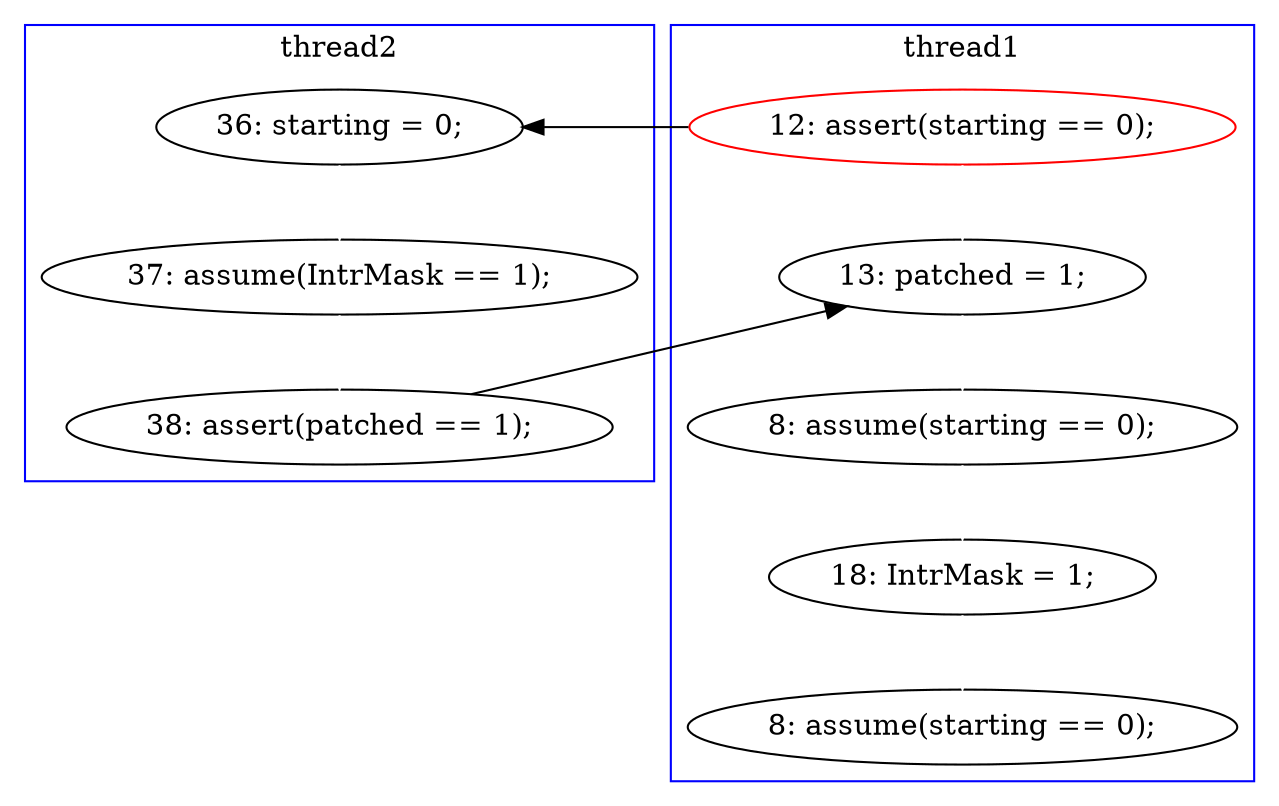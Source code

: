 digraph Counterexample {
	18 -> 25 [color = white, style = solid]
	27 -> 32 [color = white, style = solid]
	12 -> 18 [color = white, style = solid]
	14 -> 15 [color = white, style = solid]
	16 -> 18 [color = black, style = solid, constraint = false]
	25 -> 27 [color = white, style = solid]
	12 -> 14 [color = black, style = solid, constraint = false]
	15 -> 16 [color = white, style = solid]
	subgraph cluster2 {
		label = thread2
		color = blue
		14  [label = "36: starting = 0;"]
		15  [label = "37: assume(IntrMask == 1);"]
		16  [label = "38: assert(patched == 1);"]
	}
	subgraph cluster1 {
		label = thread1
		color = blue
		12  [label = "12: assert(starting == 0);", color = red]
		25  [label = "8: assume(starting == 0);"]
		18  [label = "13: patched = 1;"]
		27  [label = "18: IntrMask = 1;"]
		32  [label = "8: assume(starting == 0);"]
	}
}